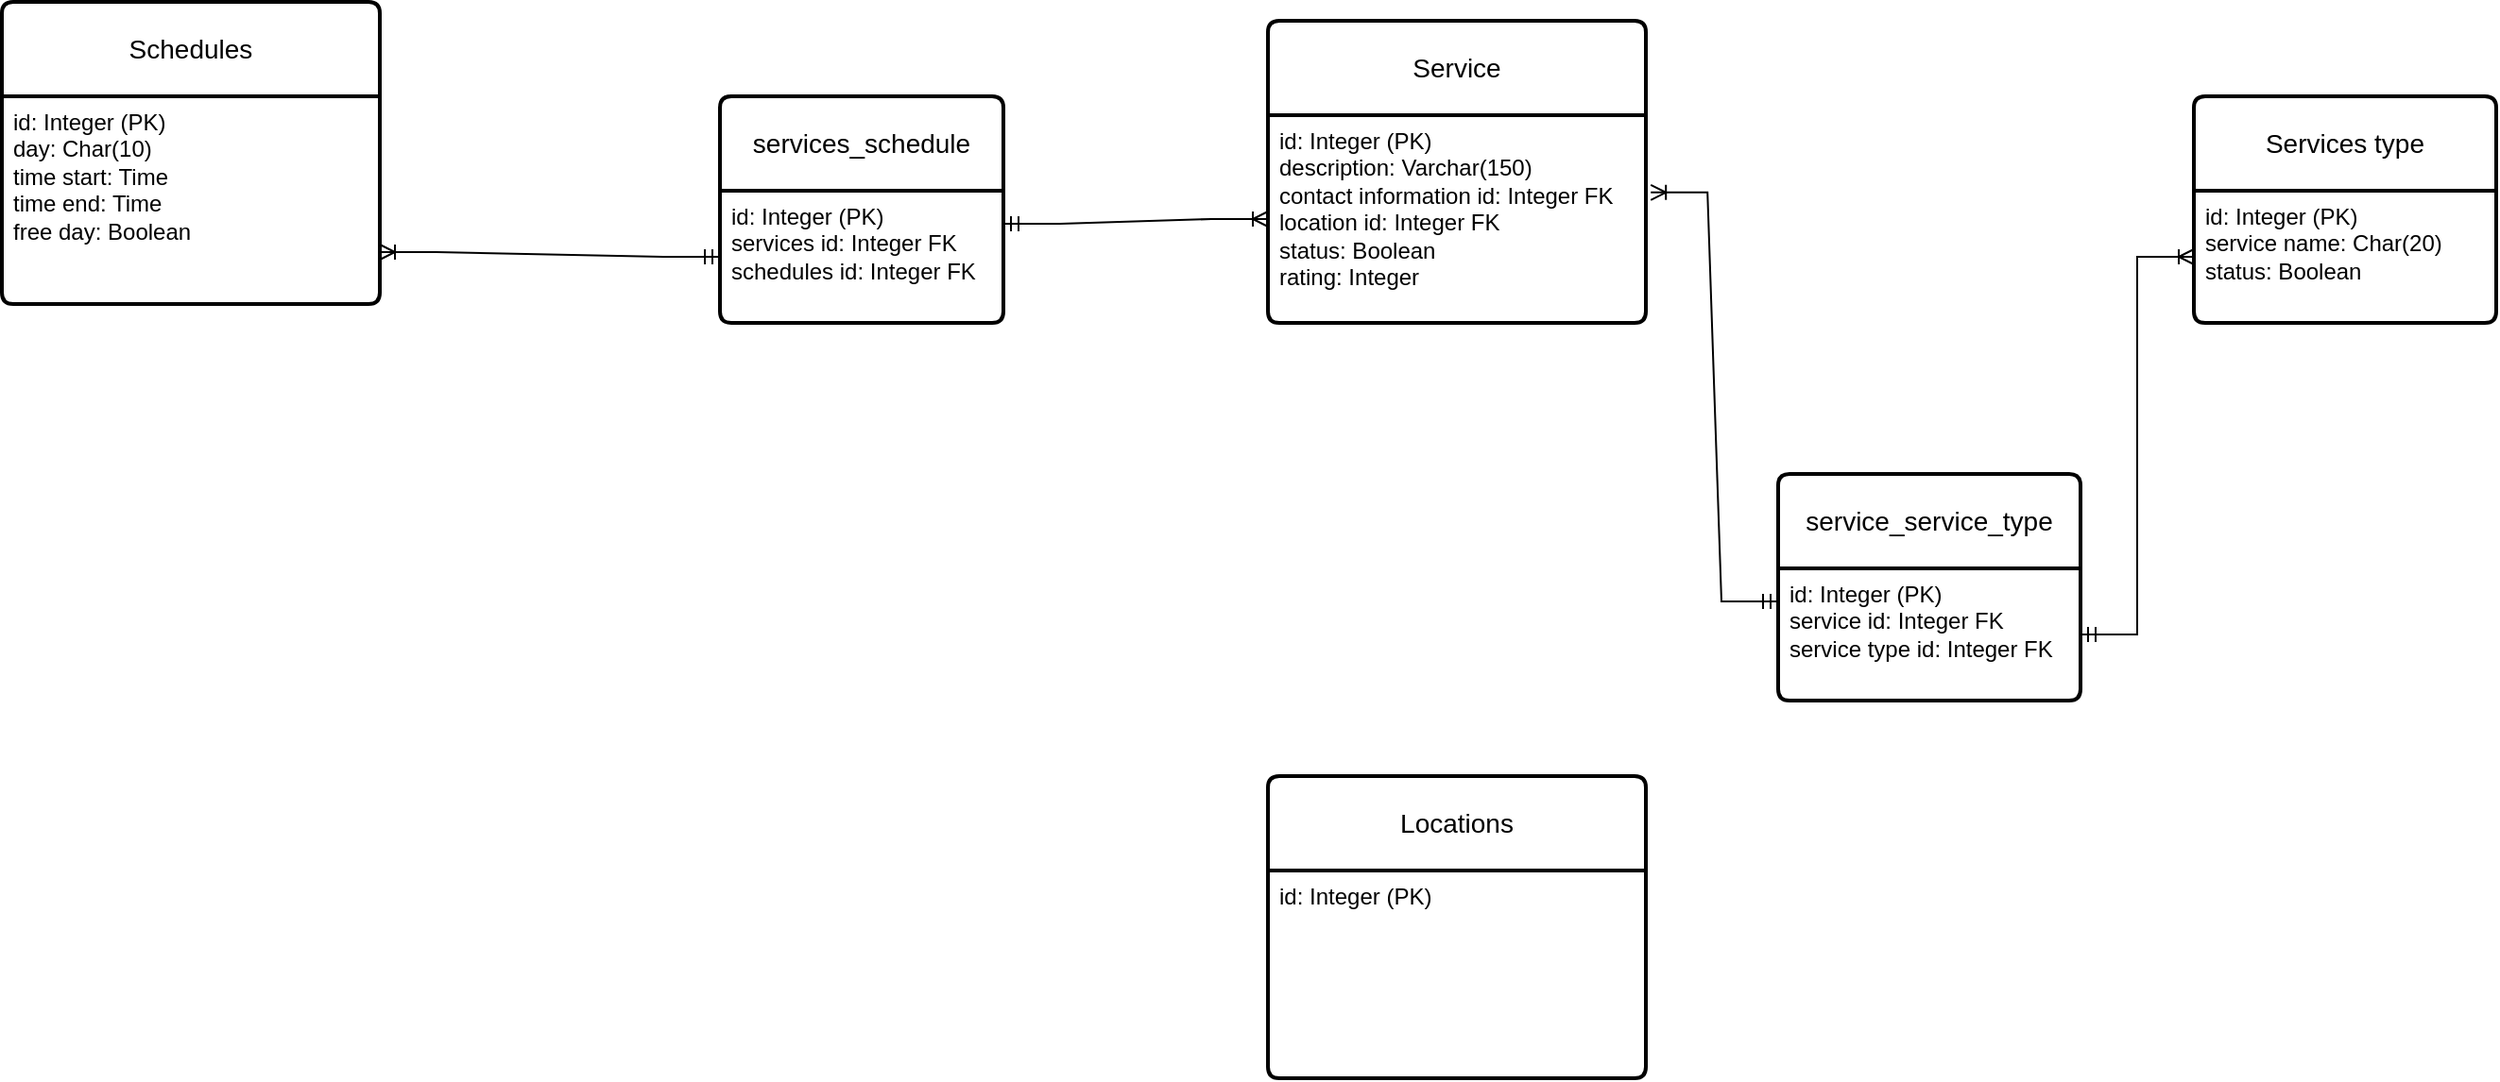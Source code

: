<mxfile version="21.6.9" type="github">
  <diagram name="Page-1" id="JjEwmtj5MDWn0N0PvPRe">
    <mxGraphModel dx="1730" dy="563" grid="1" gridSize="10" guides="1" tooltips="1" connect="1" arrows="1" fold="1" page="1" pageScale="1" pageWidth="850" pageHeight="1100" math="0" shadow="0">
      <root>
        <mxCell id="0" />
        <mxCell id="1" parent="0" />
        <mxCell id="XtZk6QxF-_q8XOVQxI7a-14" value="Service" style="swimlane;childLayout=stackLayout;horizontal=1;startSize=50;horizontalStack=0;rounded=1;fontSize=14;fontStyle=0;strokeWidth=2;resizeParent=0;resizeLast=1;shadow=0;dashed=0;align=center;arcSize=4;whiteSpace=wrap;html=1;" parent="1" vertex="1">
          <mxGeometry x="110" y="40" width="200" height="160" as="geometry" />
        </mxCell>
        <mxCell id="XtZk6QxF-_q8XOVQxI7a-15" value="id: Integer (PK)&lt;br&gt;description: Varchar(150)&lt;br&gt;contact information id: Integer FK&lt;br&gt;location id: Integer FK&lt;br&gt;status: Boolean&lt;br&gt;rating: Integer&amp;nbsp;" style="align=left;strokeColor=none;fillColor=none;spacingLeft=4;fontSize=12;verticalAlign=top;resizable=0;rotatable=0;part=1;html=1;" parent="XtZk6QxF-_q8XOVQxI7a-14" vertex="1">
          <mxGeometry y="50" width="200" height="110" as="geometry" />
        </mxCell>
        <mxCell id="XtZk6QxF-_q8XOVQxI7a-16" value="Schedules" style="swimlane;childLayout=stackLayout;horizontal=1;startSize=50;horizontalStack=0;rounded=1;fontSize=14;fontStyle=0;strokeWidth=2;resizeParent=0;resizeLast=1;shadow=0;dashed=0;align=center;arcSize=4;whiteSpace=wrap;html=1;" parent="1" vertex="1">
          <mxGeometry x="-560" y="30" width="200" height="160" as="geometry" />
        </mxCell>
        <mxCell id="XtZk6QxF-_q8XOVQxI7a-17" value="id: Integer (PK)&lt;br&gt;day: Char(10)&lt;br&gt;time start: Time&lt;br&gt;time end: Time&lt;br&gt;free day: Boolean" style="align=left;strokeColor=none;fillColor=none;spacingLeft=4;fontSize=12;verticalAlign=top;resizable=0;rotatable=0;part=1;html=1;" parent="XtZk6QxF-_q8XOVQxI7a-16" vertex="1">
          <mxGeometry y="50" width="200" height="110" as="geometry" />
        </mxCell>
        <mxCell id="XtZk6QxF-_q8XOVQxI7a-18" value="services_schedule" style="swimlane;childLayout=stackLayout;horizontal=1;startSize=50;horizontalStack=0;rounded=1;fontSize=14;fontStyle=0;strokeWidth=2;resizeParent=0;resizeLast=1;shadow=0;dashed=0;align=center;arcSize=4;whiteSpace=wrap;html=1;" parent="1" vertex="1">
          <mxGeometry x="-180" y="80" width="150" height="120" as="geometry" />
        </mxCell>
        <mxCell id="XtZk6QxF-_q8XOVQxI7a-19" value="id: Integer (PK)&lt;br&gt;services id: Integer FK&lt;br&gt;schedules id: Integer FK" style="align=left;strokeColor=none;fillColor=none;spacingLeft=4;fontSize=12;verticalAlign=top;resizable=0;rotatable=0;part=1;html=1;" parent="XtZk6QxF-_q8XOVQxI7a-18" vertex="1">
          <mxGeometry y="50" width="150" height="70" as="geometry" />
        </mxCell>
        <mxCell id="XtZk6QxF-_q8XOVQxI7a-22" value="" style="edgeStyle=entityRelationEdgeStyle;fontSize=12;html=1;endArrow=ERoneToMany;startArrow=ERmandOne;rounded=0;entryX=1;entryY=0.75;entryDx=0;entryDy=0;exitX=0;exitY=0.5;exitDx=0;exitDy=0;" parent="1" source="XtZk6QxF-_q8XOVQxI7a-19" target="XtZk6QxF-_q8XOVQxI7a-17" edge="1">
          <mxGeometry width="100" height="100" relative="1" as="geometry">
            <mxPoint x="-230" y="390" as="sourcePoint" />
            <mxPoint x="-250" y="280" as="targetPoint" />
            <Array as="points">
              <mxPoint x="-270" y="370" />
              <mxPoint x="-200" y="310" />
              <mxPoint x="-230" y="370" />
            </Array>
          </mxGeometry>
        </mxCell>
        <mxCell id="XtZk6QxF-_q8XOVQxI7a-26" value="" style="edgeStyle=entityRelationEdgeStyle;fontSize=12;html=1;endArrow=ERoneToMany;startArrow=ERmandOne;rounded=0;entryX=0;entryY=0.5;entryDx=0;entryDy=0;exitX=1;exitY=0.25;exitDx=0;exitDy=0;" parent="1" source="XtZk6QxF-_q8XOVQxI7a-19" target="XtZk6QxF-_q8XOVQxI7a-15" edge="1">
          <mxGeometry width="100" height="100" relative="1" as="geometry">
            <mxPoint x="-90" y="358" as="sourcePoint" />
            <mxPoint x="-150" y="155" as="targetPoint" />
            <Array as="points">
              <mxPoint x="-260" y="380" />
              <mxPoint x="-190" y="320" />
              <mxPoint x="-220" y="380" />
            </Array>
          </mxGeometry>
        </mxCell>
        <mxCell id="XtZk6QxF-_q8XOVQxI7a-27" value="Services type" style="swimlane;childLayout=stackLayout;horizontal=1;startSize=50;horizontalStack=0;rounded=1;fontSize=14;fontStyle=0;strokeWidth=2;resizeParent=0;resizeLast=1;shadow=0;dashed=0;align=center;arcSize=4;whiteSpace=wrap;html=1;" parent="1" vertex="1">
          <mxGeometry x="600" y="80" width="160" height="120" as="geometry" />
        </mxCell>
        <mxCell id="XtZk6QxF-_q8XOVQxI7a-28" value="id: Integer (PK)&lt;br&gt;service name: Char(20)&lt;br&gt;status: Boolean" style="align=left;strokeColor=none;fillColor=none;spacingLeft=4;fontSize=12;verticalAlign=top;resizable=0;rotatable=0;part=1;html=1;" parent="XtZk6QxF-_q8XOVQxI7a-27" vertex="1">
          <mxGeometry y="50" width="160" height="70" as="geometry" />
        </mxCell>
        <mxCell id="19-on1ZWLtMRSixz8w2d-1" value="service_service_type" style="swimlane;childLayout=stackLayout;horizontal=1;startSize=50;horizontalStack=0;rounded=1;fontSize=14;fontStyle=0;strokeWidth=2;resizeParent=0;resizeLast=1;shadow=0;dashed=0;align=center;arcSize=4;whiteSpace=wrap;html=1;" vertex="1" parent="1">
          <mxGeometry x="380" y="280" width="160" height="120" as="geometry" />
        </mxCell>
        <mxCell id="19-on1ZWLtMRSixz8w2d-2" value="id: Integer (PK)&lt;br&gt;service id: Integer FK&lt;br&gt;service type id: Integer FK" style="align=left;strokeColor=none;fillColor=none;spacingLeft=4;fontSize=12;verticalAlign=top;resizable=0;rotatable=0;part=1;html=1;" vertex="1" parent="19-on1ZWLtMRSixz8w2d-1">
          <mxGeometry y="50" width="160" height="70" as="geometry" />
        </mxCell>
        <mxCell id="19-on1ZWLtMRSixz8w2d-3" value="" style="edgeStyle=entityRelationEdgeStyle;fontSize=12;html=1;endArrow=ERoneToMany;startArrow=ERmandOne;rounded=0;exitX=0;exitY=0.25;exitDx=0;exitDy=0;entryX=1.013;entryY=0.372;entryDx=0;entryDy=0;entryPerimeter=0;" edge="1" parent="1" source="19-on1ZWLtMRSixz8w2d-2" target="XtZk6QxF-_q8XOVQxI7a-15">
          <mxGeometry width="100" height="100" relative="1" as="geometry">
            <mxPoint x="180" y="460" as="sourcePoint" />
            <mxPoint x="220" y="270" as="targetPoint" />
          </mxGeometry>
        </mxCell>
        <mxCell id="19-on1ZWLtMRSixz8w2d-4" value="" style="edgeStyle=entityRelationEdgeStyle;fontSize=12;html=1;endArrow=ERoneToMany;startArrow=ERmandOne;rounded=0;exitX=1;exitY=0.5;exitDx=0;exitDy=0;" edge="1" parent="1" source="19-on1ZWLtMRSixz8w2d-2" target="XtZk6QxF-_q8XOVQxI7a-28">
          <mxGeometry width="100" height="100" relative="1" as="geometry">
            <mxPoint x="587" y="557" as="sourcePoint" />
            <mxPoint x="580" y="300" as="targetPoint" />
          </mxGeometry>
        </mxCell>
        <mxCell id="19-on1ZWLtMRSixz8w2d-5" value="Locations" style="swimlane;childLayout=stackLayout;horizontal=1;startSize=50;horizontalStack=0;rounded=1;fontSize=14;fontStyle=0;strokeWidth=2;resizeParent=0;resizeLast=1;shadow=0;dashed=0;align=center;arcSize=4;whiteSpace=wrap;html=1;" vertex="1" parent="1">
          <mxGeometry x="110" y="440" width="200" height="160" as="geometry" />
        </mxCell>
        <mxCell id="19-on1ZWLtMRSixz8w2d-6" value="id: Integer (PK)&lt;br&gt;" style="align=left;strokeColor=none;fillColor=none;spacingLeft=4;fontSize=12;verticalAlign=top;resizable=0;rotatable=0;part=1;html=1;" vertex="1" parent="19-on1ZWLtMRSixz8w2d-5">
          <mxGeometry y="50" width="200" height="110" as="geometry" />
        </mxCell>
      </root>
    </mxGraphModel>
  </diagram>
</mxfile>
